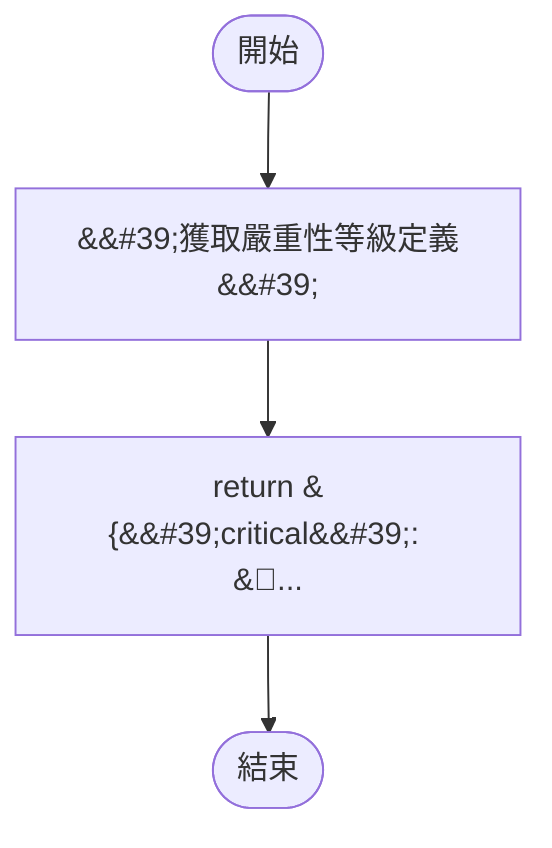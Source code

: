 flowchart TB
    n1([開始])
    n2([結束])
    n3[&amp;&#35;39;獲取嚴重性等級定義&amp;&#35;39;]
    n4[return &#123;&amp;&#35;39;critical&amp;&#35;39;: &amp;&#3...]
    n1 --> n3
    n3 --> n4
    n4 --> n2